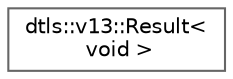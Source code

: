 digraph "Graphical Class Hierarchy"
{
 // LATEX_PDF_SIZE
  bgcolor="transparent";
  edge [fontname=Helvetica,fontsize=10,labelfontname=Helvetica,labelfontsize=10];
  node [fontname=Helvetica,fontsize=10,shape=box,height=0.2,width=0.4];
  rankdir="LR";
  Node0 [id="Node000000",label="dtls::v13::Result\<\l void \>",height=0.2,width=0.4,color="grey40", fillcolor="white", style="filled",URL="$classdtls_1_1v13_1_1Result_3_01void_01_4.html",tooltip=" "];
}
